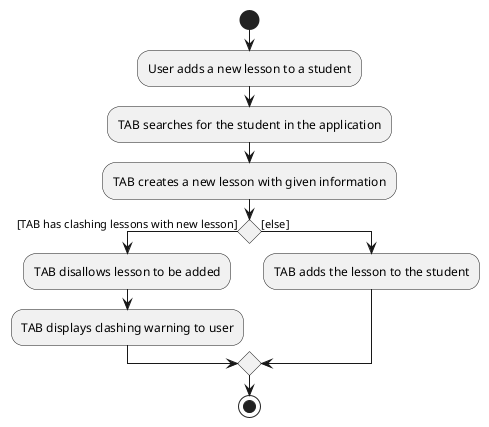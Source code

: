 @startuml

start
:User adds a new lesson to a student;

:TAB searches for the student in the application;

:TAB creates a new lesson with given information;

if () then ([TAB has clashing lessons with new lesson])
  :TAB disallows lesson to be added;
  :TAB displays clashing warning to user;
else ([else])
  :TAB adds the lesson to the student;
endif

stop

@enduml
